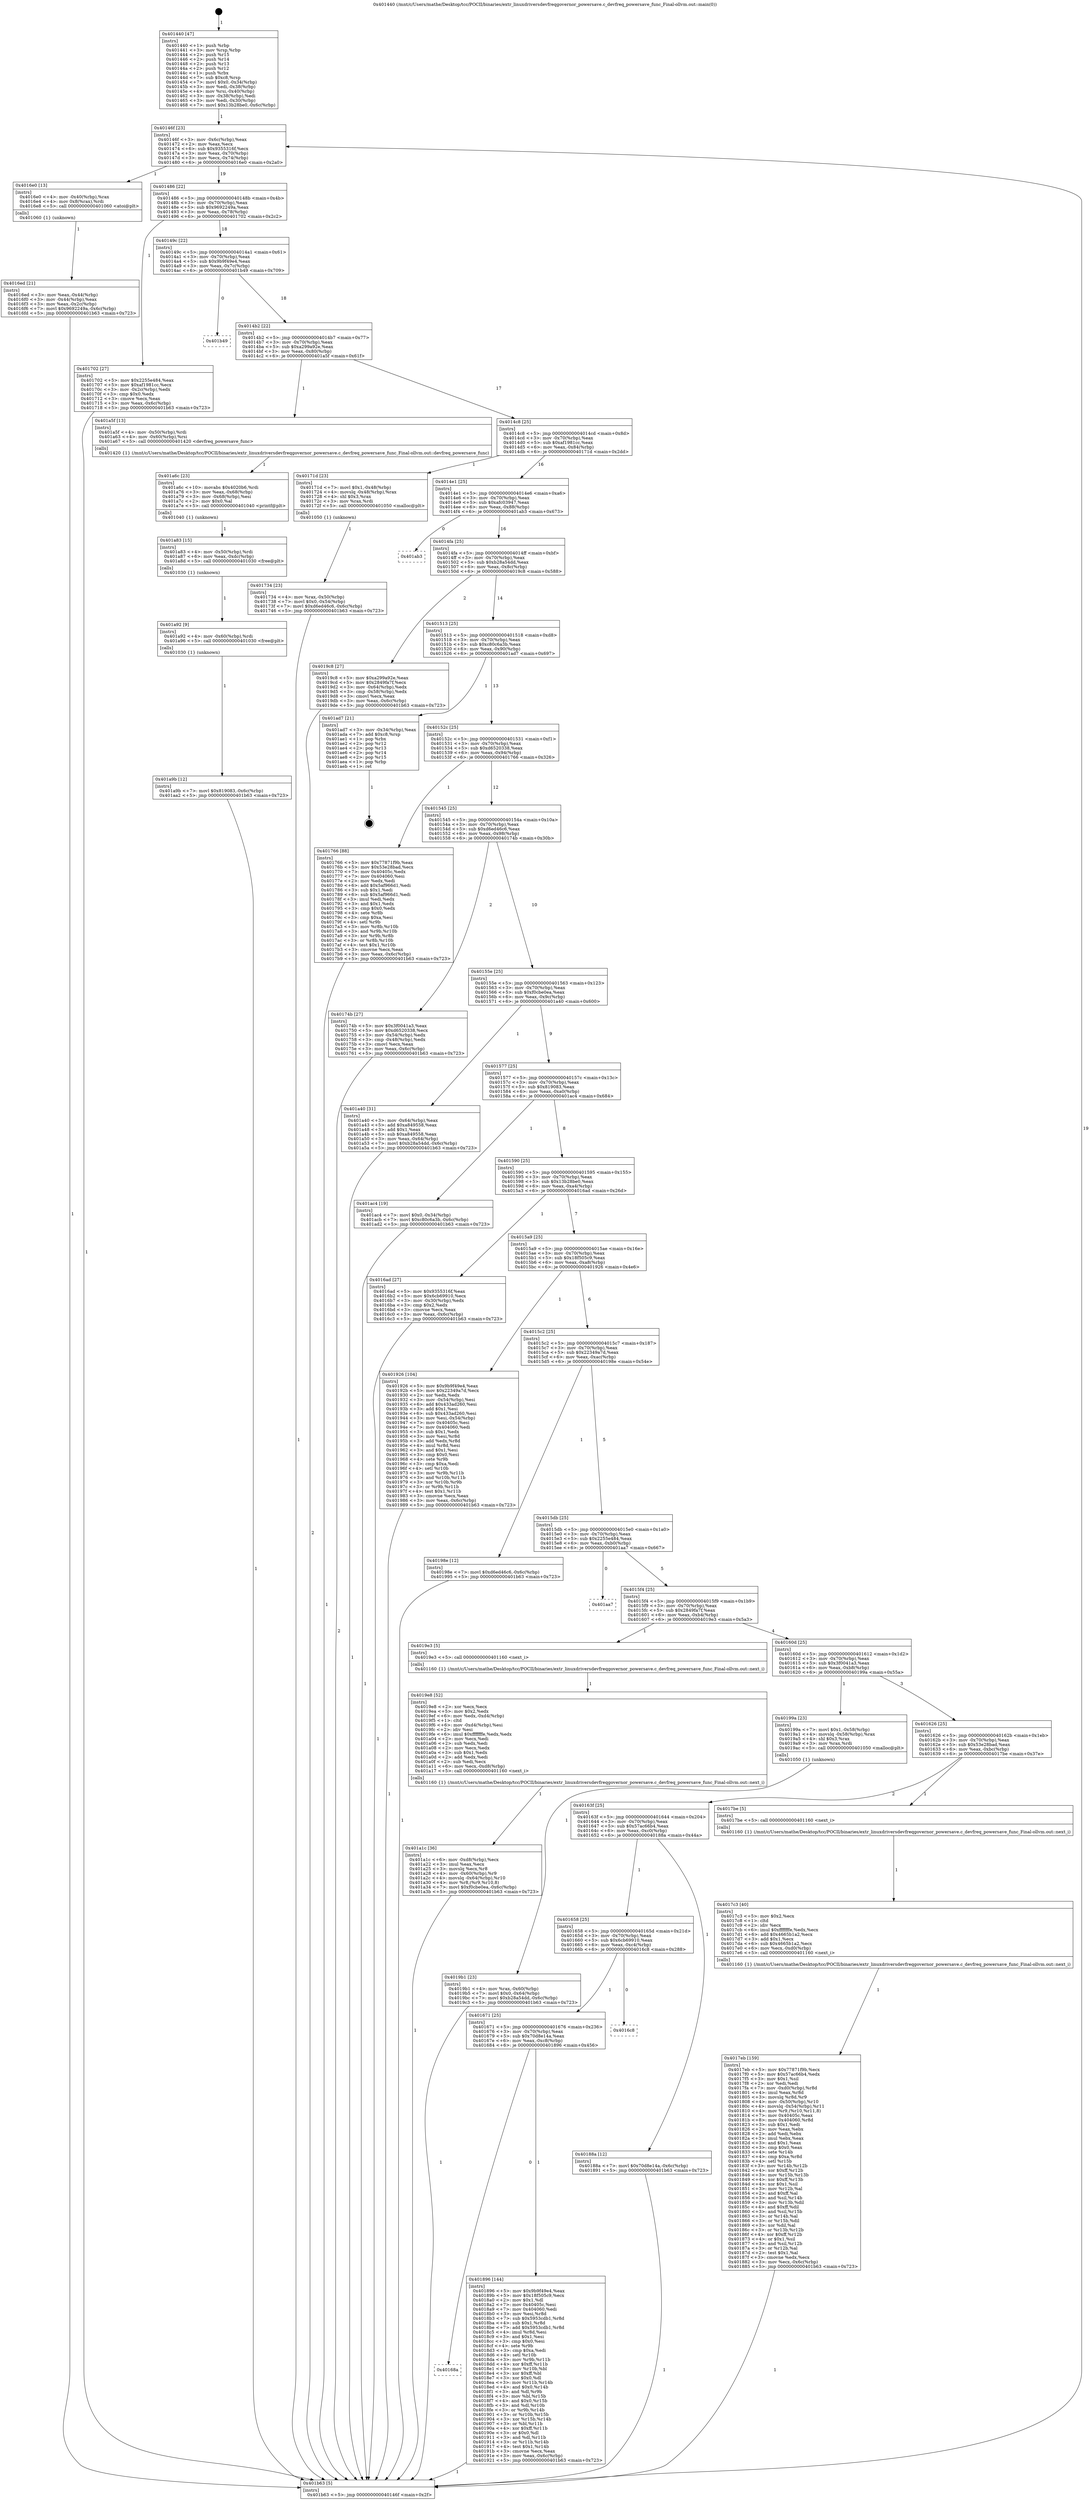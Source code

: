 digraph "0x401440" {
  label = "0x401440 (/mnt/c/Users/mathe/Desktop/tcc/POCII/binaries/extr_linuxdriversdevfreqgovernor_powersave.c_devfreq_powersave_func_Final-ollvm.out::main(0))"
  labelloc = "t"
  node[shape=record]

  Entry [label="",width=0.3,height=0.3,shape=circle,fillcolor=black,style=filled]
  "0x40146f" [label="{
     0x40146f [23]\l
     | [instrs]\l
     &nbsp;&nbsp;0x40146f \<+3\>: mov -0x6c(%rbp),%eax\l
     &nbsp;&nbsp;0x401472 \<+2\>: mov %eax,%ecx\l
     &nbsp;&nbsp;0x401474 \<+6\>: sub $0x9355316f,%ecx\l
     &nbsp;&nbsp;0x40147a \<+3\>: mov %eax,-0x70(%rbp)\l
     &nbsp;&nbsp;0x40147d \<+3\>: mov %ecx,-0x74(%rbp)\l
     &nbsp;&nbsp;0x401480 \<+6\>: je 00000000004016e0 \<main+0x2a0\>\l
  }"]
  "0x4016e0" [label="{
     0x4016e0 [13]\l
     | [instrs]\l
     &nbsp;&nbsp;0x4016e0 \<+4\>: mov -0x40(%rbp),%rax\l
     &nbsp;&nbsp;0x4016e4 \<+4\>: mov 0x8(%rax),%rdi\l
     &nbsp;&nbsp;0x4016e8 \<+5\>: call 0000000000401060 \<atoi@plt\>\l
     | [calls]\l
     &nbsp;&nbsp;0x401060 \{1\} (unknown)\l
  }"]
  "0x401486" [label="{
     0x401486 [22]\l
     | [instrs]\l
     &nbsp;&nbsp;0x401486 \<+5\>: jmp 000000000040148b \<main+0x4b\>\l
     &nbsp;&nbsp;0x40148b \<+3\>: mov -0x70(%rbp),%eax\l
     &nbsp;&nbsp;0x40148e \<+5\>: sub $0x9692249a,%eax\l
     &nbsp;&nbsp;0x401493 \<+3\>: mov %eax,-0x78(%rbp)\l
     &nbsp;&nbsp;0x401496 \<+6\>: je 0000000000401702 \<main+0x2c2\>\l
  }"]
  Exit [label="",width=0.3,height=0.3,shape=circle,fillcolor=black,style=filled,peripheries=2]
  "0x401702" [label="{
     0x401702 [27]\l
     | [instrs]\l
     &nbsp;&nbsp;0x401702 \<+5\>: mov $0x2255e484,%eax\l
     &nbsp;&nbsp;0x401707 \<+5\>: mov $0xaf1981cc,%ecx\l
     &nbsp;&nbsp;0x40170c \<+3\>: mov -0x2c(%rbp),%edx\l
     &nbsp;&nbsp;0x40170f \<+3\>: cmp $0x0,%edx\l
     &nbsp;&nbsp;0x401712 \<+3\>: cmove %ecx,%eax\l
     &nbsp;&nbsp;0x401715 \<+3\>: mov %eax,-0x6c(%rbp)\l
     &nbsp;&nbsp;0x401718 \<+5\>: jmp 0000000000401b63 \<main+0x723\>\l
  }"]
  "0x40149c" [label="{
     0x40149c [22]\l
     | [instrs]\l
     &nbsp;&nbsp;0x40149c \<+5\>: jmp 00000000004014a1 \<main+0x61\>\l
     &nbsp;&nbsp;0x4014a1 \<+3\>: mov -0x70(%rbp),%eax\l
     &nbsp;&nbsp;0x4014a4 \<+5\>: sub $0x9b9f49e4,%eax\l
     &nbsp;&nbsp;0x4014a9 \<+3\>: mov %eax,-0x7c(%rbp)\l
     &nbsp;&nbsp;0x4014ac \<+6\>: je 0000000000401b49 \<main+0x709\>\l
  }"]
  "0x401a9b" [label="{
     0x401a9b [12]\l
     | [instrs]\l
     &nbsp;&nbsp;0x401a9b \<+7\>: movl $0x819083,-0x6c(%rbp)\l
     &nbsp;&nbsp;0x401aa2 \<+5\>: jmp 0000000000401b63 \<main+0x723\>\l
  }"]
  "0x401b49" [label="{
     0x401b49\l
  }", style=dashed]
  "0x4014b2" [label="{
     0x4014b2 [22]\l
     | [instrs]\l
     &nbsp;&nbsp;0x4014b2 \<+5\>: jmp 00000000004014b7 \<main+0x77\>\l
     &nbsp;&nbsp;0x4014b7 \<+3\>: mov -0x70(%rbp),%eax\l
     &nbsp;&nbsp;0x4014ba \<+5\>: sub $0xa299a92e,%eax\l
     &nbsp;&nbsp;0x4014bf \<+3\>: mov %eax,-0x80(%rbp)\l
     &nbsp;&nbsp;0x4014c2 \<+6\>: je 0000000000401a5f \<main+0x61f\>\l
  }"]
  "0x401a92" [label="{
     0x401a92 [9]\l
     | [instrs]\l
     &nbsp;&nbsp;0x401a92 \<+4\>: mov -0x60(%rbp),%rdi\l
     &nbsp;&nbsp;0x401a96 \<+5\>: call 0000000000401030 \<free@plt\>\l
     | [calls]\l
     &nbsp;&nbsp;0x401030 \{1\} (unknown)\l
  }"]
  "0x401a5f" [label="{
     0x401a5f [13]\l
     | [instrs]\l
     &nbsp;&nbsp;0x401a5f \<+4\>: mov -0x50(%rbp),%rdi\l
     &nbsp;&nbsp;0x401a63 \<+4\>: mov -0x60(%rbp),%rsi\l
     &nbsp;&nbsp;0x401a67 \<+5\>: call 0000000000401420 \<devfreq_powersave_func\>\l
     | [calls]\l
     &nbsp;&nbsp;0x401420 \{1\} (/mnt/c/Users/mathe/Desktop/tcc/POCII/binaries/extr_linuxdriversdevfreqgovernor_powersave.c_devfreq_powersave_func_Final-ollvm.out::devfreq_powersave_func)\l
  }"]
  "0x4014c8" [label="{
     0x4014c8 [25]\l
     | [instrs]\l
     &nbsp;&nbsp;0x4014c8 \<+5\>: jmp 00000000004014cd \<main+0x8d\>\l
     &nbsp;&nbsp;0x4014cd \<+3\>: mov -0x70(%rbp),%eax\l
     &nbsp;&nbsp;0x4014d0 \<+5\>: sub $0xaf1981cc,%eax\l
     &nbsp;&nbsp;0x4014d5 \<+6\>: mov %eax,-0x84(%rbp)\l
     &nbsp;&nbsp;0x4014db \<+6\>: je 000000000040171d \<main+0x2dd\>\l
  }"]
  "0x401a83" [label="{
     0x401a83 [15]\l
     | [instrs]\l
     &nbsp;&nbsp;0x401a83 \<+4\>: mov -0x50(%rbp),%rdi\l
     &nbsp;&nbsp;0x401a87 \<+6\>: mov %eax,-0xdc(%rbp)\l
     &nbsp;&nbsp;0x401a8d \<+5\>: call 0000000000401030 \<free@plt\>\l
     | [calls]\l
     &nbsp;&nbsp;0x401030 \{1\} (unknown)\l
  }"]
  "0x40171d" [label="{
     0x40171d [23]\l
     | [instrs]\l
     &nbsp;&nbsp;0x40171d \<+7\>: movl $0x1,-0x48(%rbp)\l
     &nbsp;&nbsp;0x401724 \<+4\>: movslq -0x48(%rbp),%rax\l
     &nbsp;&nbsp;0x401728 \<+4\>: shl $0x3,%rax\l
     &nbsp;&nbsp;0x40172c \<+3\>: mov %rax,%rdi\l
     &nbsp;&nbsp;0x40172f \<+5\>: call 0000000000401050 \<malloc@plt\>\l
     | [calls]\l
     &nbsp;&nbsp;0x401050 \{1\} (unknown)\l
  }"]
  "0x4014e1" [label="{
     0x4014e1 [25]\l
     | [instrs]\l
     &nbsp;&nbsp;0x4014e1 \<+5\>: jmp 00000000004014e6 \<main+0xa6\>\l
     &nbsp;&nbsp;0x4014e6 \<+3\>: mov -0x70(%rbp),%eax\l
     &nbsp;&nbsp;0x4014e9 \<+5\>: sub $0xafc03947,%eax\l
     &nbsp;&nbsp;0x4014ee \<+6\>: mov %eax,-0x88(%rbp)\l
     &nbsp;&nbsp;0x4014f4 \<+6\>: je 0000000000401ab3 \<main+0x673\>\l
  }"]
  "0x401a6c" [label="{
     0x401a6c [23]\l
     | [instrs]\l
     &nbsp;&nbsp;0x401a6c \<+10\>: movabs $0x4020b6,%rdi\l
     &nbsp;&nbsp;0x401a76 \<+3\>: mov %eax,-0x68(%rbp)\l
     &nbsp;&nbsp;0x401a79 \<+3\>: mov -0x68(%rbp),%esi\l
     &nbsp;&nbsp;0x401a7c \<+2\>: mov $0x0,%al\l
     &nbsp;&nbsp;0x401a7e \<+5\>: call 0000000000401040 \<printf@plt\>\l
     | [calls]\l
     &nbsp;&nbsp;0x401040 \{1\} (unknown)\l
  }"]
  "0x401ab3" [label="{
     0x401ab3\l
  }", style=dashed]
  "0x4014fa" [label="{
     0x4014fa [25]\l
     | [instrs]\l
     &nbsp;&nbsp;0x4014fa \<+5\>: jmp 00000000004014ff \<main+0xbf\>\l
     &nbsp;&nbsp;0x4014ff \<+3\>: mov -0x70(%rbp),%eax\l
     &nbsp;&nbsp;0x401502 \<+5\>: sub $0xb28a54dd,%eax\l
     &nbsp;&nbsp;0x401507 \<+6\>: mov %eax,-0x8c(%rbp)\l
     &nbsp;&nbsp;0x40150d \<+6\>: je 00000000004019c8 \<main+0x588\>\l
  }"]
  "0x401a1c" [label="{
     0x401a1c [36]\l
     | [instrs]\l
     &nbsp;&nbsp;0x401a1c \<+6\>: mov -0xd8(%rbp),%ecx\l
     &nbsp;&nbsp;0x401a22 \<+3\>: imul %eax,%ecx\l
     &nbsp;&nbsp;0x401a25 \<+3\>: movslq %ecx,%r8\l
     &nbsp;&nbsp;0x401a28 \<+4\>: mov -0x60(%rbp),%r9\l
     &nbsp;&nbsp;0x401a2c \<+4\>: movslq -0x64(%rbp),%r10\l
     &nbsp;&nbsp;0x401a30 \<+4\>: mov %r8,(%r9,%r10,8)\l
     &nbsp;&nbsp;0x401a34 \<+7\>: movl $0xf0cbe0ea,-0x6c(%rbp)\l
     &nbsp;&nbsp;0x401a3b \<+5\>: jmp 0000000000401b63 \<main+0x723\>\l
  }"]
  "0x4019c8" [label="{
     0x4019c8 [27]\l
     | [instrs]\l
     &nbsp;&nbsp;0x4019c8 \<+5\>: mov $0xa299a92e,%eax\l
     &nbsp;&nbsp;0x4019cd \<+5\>: mov $0x2849fa7f,%ecx\l
     &nbsp;&nbsp;0x4019d2 \<+3\>: mov -0x64(%rbp),%edx\l
     &nbsp;&nbsp;0x4019d5 \<+3\>: cmp -0x58(%rbp),%edx\l
     &nbsp;&nbsp;0x4019d8 \<+3\>: cmovl %ecx,%eax\l
     &nbsp;&nbsp;0x4019db \<+3\>: mov %eax,-0x6c(%rbp)\l
     &nbsp;&nbsp;0x4019de \<+5\>: jmp 0000000000401b63 \<main+0x723\>\l
  }"]
  "0x401513" [label="{
     0x401513 [25]\l
     | [instrs]\l
     &nbsp;&nbsp;0x401513 \<+5\>: jmp 0000000000401518 \<main+0xd8\>\l
     &nbsp;&nbsp;0x401518 \<+3\>: mov -0x70(%rbp),%eax\l
     &nbsp;&nbsp;0x40151b \<+5\>: sub $0xc80c6a3b,%eax\l
     &nbsp;&nbsp;0x401520 \<+6\>: mov %eax,-0x90(%rbp)\l
     &nbsp;&nbsp;0x401526 \<+6\>: je 0000000000401ad7 \<main+0x697\>\l
  }"]
  "0x4019e8" [label="{
     0x4019e8 [52]\l
     | [instrs]\l
     &nbsp;&nbsp;0x4019e8 \<+2\>: xor %ecx,%ecx\l
     &nbsp;&nbsp;0x4019ea \<+5\>: mov $0x2,%edx\l
     &nbsp;&nbsp;0x4019ef \<+6\>: mov %edx,-0xd4(%rbp)\l
     &nbsp;&nbsp;0x4019f5 \<+1\>: cltd\l
     &nbsp;&nbsp;0x4019f6 \<+6\>: mov -0xd4(%rbp),%esi\l
     &nbsp;&nbsp;0x4019fc \<+2\>: idiv %esi\l
     &nbsp;&nbsp;0x4019fe \<+6\>: imul $0xfffffffe,%edx,%edx\l
     &nbsp;&nbsp;0x401a04 \<+2\>: mov %ecx,%edi\l
     &nbsp;&nbsp;0x401a06 \<+2\>: sub %edx,%edi\l
     &nbsp;&nbsp;0x401a08 \<+2\>: mov %ecx,%edx\l
     &nbsp;&nbsp;0x401a0a \<+3\>: sub $0x1,%edx\l
     &nbsp;&nbsp;0x401a0d \<+2\>: add %edx,%edi\l
     &nbsp;&nbsp;0x401a0f \<+2\>: sub %edi,%ecx\l
     &nbsp;&nbsp;0x401a11 \<+6\>: mov %ecx,-0xd8(%rbp)\l
     &nbsp;&nbsp;0x401a17 \<+5\>: call 0000000000401160 \<next_i\>\l
     | [calls]\l
     &nbsp;&nbsp;0x401160 \{1\} (/mnt/c/Users/mathe/Desktop/tcc/POCII/binaries/extr_linuxdriversdevfreqgovernor_powersave.c_devfreq_powersave_func_Final-ollvm.out::next_i)\l
  }"]
  "0x401ad7" [label="{
     0x401ad7 [21]\l
     | [instrs]\l
     &nbsp;&nbsp;0x401ad7 \<+3\>: mov -0x34(%rbp),%eax\l
     &nbsp;&nbsp;0x401ada \<+7\>: add $0xc8,%rsp\l
     &nbsp;&nbsp;0x401ae1 \<+1\>: pop %rbx\l
     &nbsp;&nbsp;0x401ae2 \<+2\>: pop %r12\l
     &nbsp;&nbsp;0x401ae4 \<+2\>: pop %r13\l
     &nbsp;&nbsp;0x401ae6 \<+2\>: pop %r14\l
     &nbsp;&nbsp;0x401ae8 \<+2\>: pop %r15\l
     &nbsp;&nbsp;0x401aea \<+1\>: pop %rbp\l
     &nbsp;&nbsp;0x401aeb \<+1\>: ret\l
  }"]
  "0x40152c" [label="{
     0x40152c [25]\l
     | [instrs]\l
     &nbsp;&nbsp;0x40152c \<+5\>: jmp 0000000000401531 \<main+0xf1\>\l
     &nbsp;&nbsp;0x401531 \<+3\>: mov -0x70(%rbp),%eax\l
     &nbsp;&nbsp;0x401534 \<+5\>: sub $0xd6520338,%eax\l
     &nbsp;&nbsp;0x401539 \<+6\>: mov %eax,-0x94(%rbp)\l
     &nbsp;&nbsp;0x40153f \<+6\>: je 0000000000401766 \<main+0x326\>\l
  }"]
  "0x4019b1" [label="{
     0x4019b1 [23]\l
     | [instrs]\l
     &nbsp;&nbsp;0x4019b1 \<+4\>: mov %rax,-0x60(%rbp)\l
     &nbsp;&nbsp;0x4019b5 \<+7\>: movl $0x0,-0x64(%rbp)\l
     &nbsp;&nbsp;0x4019bc \<+7\>: movl $0xb28a54dd,-0x6c(%rbp)\l
     &nbsp;&nbsp;0x4019c3 \<+5\>: jmp 0000000000401b63 \<main+0x723\>\l
  }"]
  "0x401766" [label="{
     0x401766 [88]\l
     | [instrs]\l
     &nbsp;&nbsp;0x401766 \<+5\>: mov $0x77871f9b,%eax\l
     &nbsp;&nbsp;0x40176b \<+5\>: mov $0x53e28bad,%ecx\l
     &nbsp;&nbsp;0x401770 \<+7\>: mov 0x40405c,%edx\l
     &nbsp;&nbsp;0x401777 \<+7\>: mov 0x404060,%esi\l
     &nbsp;&nbsp;0x40177e \<+2\>: mov %edx,%edi\l
     &nbsp;&nbsp;0x401780 \<+6\>: add $0x5af966d1,%edi\l
     &nbsp;&nbsp;0x401786 \<+3\>: sub $0x1,%edi\l
     &nbsp;&nbsp;0x401789 \<+6\>: sub $0x5af966d1,%edi\l
     &nbsp;&nbsp;0x40178f \<+3\>: imul %edi,%edx\l
     &nbsp;&nbsp;0x401792 \<+3\>: and $0x1,%edx\l
     &nbsp;&nbsp;0x401795 \<+3\>: cmp $0x0,%edx\l
     &nbsp;&nbsp;0x401798 \<+4\>: sete %r8b\l
     &nbsp;&nbsp;0x40179c \<+3\>: cmp $0xa,%esi\l
     &nbsp;&nbsp;0x40179f \<+4\>: setl %r9b\l
     &nbsp;&nbsp;0x4017a3 \<+3\>: mov %r8b,%r10b\l
     &nbsp;&nbsp;0x4017a6 \<+3\>: and %r9b,%r10b\l
     &nbsp;&nbsp;0x4017a9 \<+3\>: xor %r9b,%r8b\l
     &nbsp;&nbsp;0x4017ac \<+3\>: or %r8b,%r10b\l
     &nbsp;&nbsp;0x4017af \<+4\>: test $0x1,%r10b\l
     &nbsp;&nbsp;0x4017b3 \<+3\>: cmovne %ecx,%eax\l
     &nbsp;&nbsp;0x4017b6 \<+3\>: mov %eax,-0x6c(%rbp)\l
     &nbsp;&nbsp;0x4017b9 \<+5\>: jmp 0000000000401b63 \<main+0x723\>\l
  }"]
  "0x401545" [label="{
     0x401545 [25]\l
     | [instrs]\l
     &nbsp;&nbsp;0x401545 \<+5\>: jmp 000000000040154a \<main+0x10a\>\l
     &nbsp;&nbsp;0x40154a \<+3\>: mov -0x70(%rbp),%eax\l
     &nbsp;&nbsp;0x40154d \<+5\>: sub $0xd6ed46c6,%eax\l
     &nbsp;&nbsp;0x401552 \<+6\>: mov %eax,-0x98(%rbp)\l
     &nbsp;&nbsp;0x401558 \<+6\>: je 000000000040174b \<main+0x30b\>\l
  }"]
  "0x40168a" [label="{
     0x40168a\l
  }", style=dashed]
  "0x40174b" [label="{
     0x40174b [27]\l
     | [instrs]\l
     &nbsp;&nbsp;0x40174b \<+5\>: mov $0x3f0041a3,%eax\l
     &nbsp;&nbsp;0x401750 \<+5\>: mov $0xd6520338,%ecx\l
     &nbsp;&nbsp;0x401755 \<+3\>: mov -0x54(%rbp),%edx\l
     &nbsp;&nbsp;0x401758 \<+3\>: cmp -0x48(%rbp),%edx\l
     &nbsp;&nbsp;0x40175b \<+3\>: cmovl %ecx,%eax\l
     &nbsp;&nbsp;0x40175e \<+3\>: mov %eax,-0x6c(%rbp)\l
     &nbsp;&nbsp;0x401761 \<+5\>: jmp 0000000000401b63 \<main+0x723\>\l
  }"]
  "0x40155e" [label="{
     0x40155e [25]\l
     | [instrs]\l
     &nbsp;&nbsp;0x40155e \<+5\>: jmp 0000000000401563 \<main+0x123\>\l
     &nbsp;&nbsp;0x401563 \<+3\>: mov -0x70(%rbp),%eax\l
     &nbsp;&nbsp;0x401566 \<+5\>: sub $0xf0cbe0ea,%eax\l
     &nbsp;&nbsp;0x40156b \<+6\>: mov %eax,-0x9c(%rbp)\l
     &nbsp;&nbsp;0x401571 \<+6\>: je 0000000000401a40 \<main+0x600\>\l
  }"]
  "0x401896" [label="{
     0x401896 [144]\l
     | [instrs]\l
     &nbsp;&nbsp;0x401896 \<+5\>: mov $0x9b9f49e4,%eax\l
     &nbsp;&nbsp;0x40189b \<+5\>: mov $0x18f505c9,%ecx\l
     &nbsp;&nbsp;0x4018a0 \<+2\>: mov $0x1,%dl\l
     &nbsp;&nbsp;0x4018a2 \<+7\>: mov 0x40405c,%esi\l
     &nbsp;&nbsp;0x4018a9 \<+7\>: mov 0x404060,%edi\l
     &nbsp;&nbsp;0x4018b0 \<+3\>: mov %esi,%r8d\l
     &nbsp;&nbsp;0x4018b3 \<+7\>: sub $0x5953cdb1,%r8d\l
     &nbsp;&nbsp;0x4018ba \<+4\>: sub $0x1,%r8d\l
     &nbsp;&nbsp;0x4018be \<+7\>: add $0x5953cdb1,%r8d\l
     &nbsp;&nbsp;0x4018c5 \<+4\>: imul %r8d,%esi\l
     &nbsp;&nbsp;0x4018c9 \<+3\>: and $0x1,%esi\l
     &nbsp;&nbsp;0x4018cc \<+3\>: cmp $0x0,%esi\l
     &nbsp;&nbsp;0x4018cf \<+4\>: sete %r9b\l
     &nbsp;&nbsp;0x4018d3 \<+3\>: cmp $0xa,%edi\l
     &nbsp;&nbsp;0x4018d6 \<+4\>: setl %r10b\l
     &nbsp;&nbsp;0x4018da \<+3\>: mov %r9b,%r11b\l
     &nbsp;&nbsp;0x4018dd \<+4\>: xor $0xff,%r11b\l
     &nbsp;&nbsp;0x4018e1 \<+3\>: mov %r10b,%bl\l
     &nbsp;&nbsp;0x4018e4 \<+3\>: xor $0xff,%bl\l
     &nbsp;&nbsp;0x4018e7 \<+3\>: xor $0x0,%dl\l
     &nbsp;&nbsp;0x4018ea \<+3\>: mov %r11b,%r14b\l
     &nbsp;&nbsp;0x4018ed \<+4\>: and $0x0,%r14b\l
     &nbsp;&nbsp;0x4018f1 \<+3\>: and %dl,%r9b\l
     &nbsp;&nbsp;0x4018f4 \<+3\>: mov %bl,%r15b\l
     &nbsp;&nbsp;0x4018f7 \<+4\>: and $0x0,%r15b\l
     &nbsp;&nbsp;0x4018fb \<+3\>: and %dl,%r10b\l
     &nbsp;&nbsp;0x4018fe \<+3\>: or %r9b,%r14b\l
     &nbsp;&nbsp;0x401901 \<+3\>: or %r10b,%r15b\l
     &nbsp;&nbsp;0x401904 \<+3\>: xor %r15b,%r14b\l
     &nbsp;&nbsp;0x401907 \<+3\>: or %bl,%r11b\l
     &nbsp;&nbsp;0x40190a \<+4\>: xor $0xff,%r11b\l
     &nbsp;&nbsp;0x40190e \<+3\>: or $0x0,%dl\l
     &nbsp;&nbsp;0x401911 \<+3\>: and %dl,%r11b\l
     &nbsp;&nbsp;0x401914 \<+3\>: or %r11b,%r14b\l
     &nbsp;&nbsp;0x401917 \<+4\>: test $0x1,%r14b\l
     &nbsp;&nbsp;0x40191b \<+3\>: cmovne %ecx,%eax\l
     &nbsp;&nbsp;0x40191e \<+3\>: mov %eax,-0x6c(%rbp)\l
     &nbsp;&nbsp;0x401921 \<+5\>: jmp 0000000000401b63 \<main+0x723\>\l
  }"]
  "0x401a40" [label="{
     0x401a40 [31]\l
     | [instrs]\l
     &nbsp;&nbsp;0x401a40 \<+3\>: mov -0x64(%rbp),%eax\l
     &nbsp;&nbsp;0x401a43 \<+5\>: add $0xa849558,%eax\l
     &nbsp;&nbsp;0x401a48 \<+3\>: add $0x1,%eax\l
     &nbsp;&nbsp;0x401a4b \<+5\>: sub $0xa849558,%eax\l
     &nbsp;&nbsp;0x401a50 \<+3\>: mov %eax,-0x64(%rbp)\l
     &nbsp;&nbsp;0x401a53 \<+7\>: movl $0xb28a54dd,-0x6c(%rbp)\l
     &nbsp;&nbsp;0x401a5a \<+5\>: jmp 0000000000401b63 \<main+0x723\>\l
  }"]
  "0x401577" [label="{
     0x401577 [25]\l
     | [instrs]\l
     &nbsp;&nbsp;0x401577 \<+5\>: jmp 000000000040157c \<main+0x13c\>\l
     &nbsp;&nbsp;0x40157c \<+3\>: mov -0x70(%rbp),%eax\l
     &nbsp;&nbsp;0x40157f \<+5\>: sub $0x819083,%eax\l
     &nbsp;&nbsp;0x401584 \<+6\>: mov %eax,-0xa0(%rbp)\l
     &nbsp;&nbsp;0x40158a \<+6\>: je 0000000000401ac4 \<main+0x684\>\l
  }"]
  "0x401671" [label="{
     0x401671 [25]\l
     | [instrs]\l
     &nbsp;&nbsp;0x401671 \<+5\>: jmp 0000000000401676 \<main+0x236\>\l
     &nbsp;&nbsp;0x401676 \<+3\>: mov -0x70(%rbp),%eax\l
     &nbsp;&nbsp;0x401679 \<+5\>: sub $0x70d8e14a,%eax\l
     &nbsp;&nbsp;0x40167e \<+6\>: mov %eax,-0xc8(%rbp)\l
     &nbsp;&nbsp;0x401684 \<+6\>: je 0000000000401896 \<main+0x456\>\l
  }"]
  "0x401ac4" [label="{
     0x401ac4 [19]\l
     | [instrs]\l
     &nbsp;&nbsp;0x401ac4 \<+7\>: movl $0x0,-0x34(%rbp)\l
     &nbsp;&nbsp;0x401acb \<+7\>: movl $0xc80c6a3b,-0x6c(%rbp)\l
     &nbsp;&nbsp;0x401ad2 \<+5\>: jmp 0000000000401b63 \<main+0x723\>\l
  }"]
  "0x401590" [label="{
     0x401590 [25]\l
     | [instrs]\l
     &nbsp;&nbsp;0x401590 \<+5\>: jmp 0000000000401595 \<main+0x155\>\l
     &nbsp;&nbsp;0x401595 \<+3\>: mov -0x70(%rbp),%eax\l
     &nbsp;&nbsp;0x401598 \<+5\>: sub $0x13b28be0,%eax\l
     &nbsp;&nbsp;0x40159d \<+6\>: mov %eax,-0xa4(%rbp)\l
     &nbsp;&nbsp;0x4015a3 \<+6\>: je 00000000004016ad \<main+0x26d\>\l
  }"]
  "0x4016c8" [label="{
     0x4016c8\l
  }", style=dashed]
  "0x4016ad" [label="{
     0x4016ad [27]\l
     | [instrs]\l
     &nbsp;&nbsp;0x4016ad \<+5\>: mov $0x9355316f,%eax\l
     &nbsp;&nbsp;0x4016b2 \<+5\>: mov $0x6cb69910,%ecx\l
     &nbsp;&nbsp;0x4016b7 \<+3\>: mov -0x30(%rbp),%edx\l
     &nbsp;&nbsp;0x4016ba \<+3\>: cmp $0x2,%edx\l
     &nbsp;&nbsp;0x4016bd \<+3\>: cmovne %ecx,%eax\l
     &nbsp;&nbsp;0x4016c0 \<+3\>: mov %eax,-0x6c(%rbp)\l
     &nbsp;&nbsp;0x4016c3 \<+5\>: jmp 0000000000401b63 \<main+0x723\>\l
  }"]
  "0x4015a9" [label="{
     0x4015a9 [25]\l
     | [instrs]\l
     &nbsp;&nbsp;0x4015a9 \<+5\>: jmp 00000000004015ae \<main+0x16e\>\l
     &nbsp;&nbsp;0x4015ae \<+3\>: mov -0x70(%rbp),%eax\l
     &nbsp;&nbsp;0x4015b1 \<+5\>: sub $0x18f505c9,%eax\l
     &nbsp;&nbsp;0x4015b6 \<+6\>: mov %eax,-0xa8(%rbp)\l
     &nbsp;&nbsp;0x4015bc \<+6\>: je 0000000000401926 \<main+0x4e6\>\l
  }"]
  "0x401b63" [label="{
     0x401b63 [5]\l
     | [instrs]\l
     &nbsp;&nbsp;0x401b63 \<+5\>: jmp 000000000040146f \<main+0x2f\>\l
  }"]
  "0x401440" [label="{
     0x401440 [47]\l
     | [instrs]\l
     &nbsp;&nbsp;0x401440 \<+1\>: push %rbp\l
     &nbsp;&nbsp;0x401441 \<+3\>: mov %rsp,%rbp\l
     &nbsp;&nbsp;0x401444 \<+2\>: push %r15\l
     &nbsp;&nbsp;0x401446 \<+2\>: push %r14\l
     &nbsp;&nbsp;0x401448 \<+2\>: push %r13\l
     &nbsp;&nbsp;0x40144a \<+2\>: push %r12\l
     &nbsp;&nbsp;0x40144c \<+1\>: push %rbx\l
     &nbsp;&nbsp;0x40144d \<+7\>: sub $0xc8,%rsp\l
     &nbsp;&nbsp;0x401454 \<+7\>: movl $0x0,-0x34(%rbp)\l
     &nbsp;&nbsp;0x40145b \<+3\>: mov %edi,-0x38(%rbp)\l
     &nbsp;&nbsp;0x40145e \<+4\>: mov %rsi,-0x40(%rbp)\l
     &nbsp;&nbsp;0x401462 \<+3\>: mov -0x38(%rbp),%edi\l
     &nbsp;&nbsp;0x401465 \<+3\>: mov %edi,-0x30(%rbp)\l
     &nbsp;&nbsp;0x401468 \<+7\>: movl $0x13b28be0,-0x6c(%rbp)\l
  }"]
  "0x4016ed" [label="{
     0x4016ed [21]\l
     | [instrs]\l
     &nbsp;&nbsp;0x4016ed \<+3\>: mov %eax,-0x44(%rbp)\l
     &nbsp;&nbsp;0x4016f0 \<+3\>: mov -0x44(%rbp),%eax\l
     &nbsp;&nbsp;0x4016f3 \<+3\>: mov %eax,-0x2c(%rbp)\l
     &nbsp;&nbsp;0x4016f6 \<+7\>: movl $0x9692249a,-0x6c(%rbp)\l
     &nbsp;&nbsp;0x4016fd \<+5\>: jmp 0000000000401b63 \<main+0x723\>\l
  }"]
  "0x401734" [label="{
     0x401734 [23]\l
     | [instrs]\l
     &nbsp;&nbsp;0x401734 \<+4\>: mov %rax,-0x50(%rbp)\l
     &nbsp;&nbsp;0x401738 \<+7\>: movl $0x0,-0x54(%rbp)\l
     &nbsp;&nbsp;0x40173f \<+7\>: movl $0xd6ed46c6,-0x6c(%rbp)\l
     &nbsp;&nbsp;0x401746 \<+5\>: jmp 0000000000401b63 \<main+0x723\>\l
  }"]
  "0x401658" [label="{
     0x401658 [25]\l
     | [instrs]\l
     &nbsp;&nbsp;0x401658 \<+5\>: jmp 000000000040165d \<main+0x21d\>\l
     &nbsp;&nbsp;0x40165d \<+3\>: mov -0x70(%rbp),%eax\l
     &nbsp;&nbsp;0x401660 \<+5\>: sub $0x6cb69910,%eax\l
     &nbsp;&nbsp;0x401665 \<+6\>: mov %eax,-0xc4(%rbp)\l
     &nbsp;&nbsp;0x40166b \<+6\>: je 00000000004016c8 \<main+0x288\>\l
  }"]
  "0x401926" [label="{
     0x401926 [104]\l
     | [instrs]\l
     &nbsp;&nbsp;0x401926 \<+5\>: mov $0x9b9f49e4,%eax\l
     &nbsp;&nbsp;0x40192b \<+5\>: mov $0x22349a7d,%ecx\l
     &nbsp;&nbsp;0x401930 \<+2\>: xor %edx,%edx\l
     &nbsp;&nbsp;0x401932 \<+3\>: mov -0x54(%rbp),%esi\l
     &nbsp;&nbsp;0x401935 \<+6\>: add $0x433ad260,%esi\l
     &nbsp;&nbsp;0x40193b \<+3\>: add $0x1,%esi\l
     &nbsp;&nbsp;0x40193e \<+6\>: sub $0x433ad260,%esi\l
     &nbsp;&nbsp;0x401944 \<+3\>: mov %esi,-0x54(%rbp)\l
     &nbsp;&nbsp;0x401947 \<+7\>: mov 0x40405c,%esi\l
     &nbsp;&nbsp;0x40194e \<+7\>: mov 0x404060,%edi\l
     &nbsp;&nbsp;0x401955 \<+3\>: sub $0x1,%edx\l
     &nbsp;&nbsp;0x401958 \<+3\>: mov %esi,%r8d\l
     &nbsp;&nbsp;0x40195b \<+3\>: add %edx,%r8d\l
     &nbsp;&nbsp;0x40195e \<+4\>: imul %r8d,%esi\l
     &nbsp;&nbsp;0x401962 \<+3\>: and $0x1,%esi\l
     &nbsp;&nbsp;0x401965 \<+3\>: cmp $0x0,%esi\l
     &nbsp;&nbsp;0x401968 \<+4\>: sete %r9b\l
     &nbsp;&nbsp;0x40196c \<+3\>: cmp $0xa,%edi\l
     &nbsp;&nbsp;0x40196f \<+4\>: setl %r10b\l
     &nbsp;&nbsp;0x401973 \<+3\>: mov %r9b,%r11b\l
     &nbsp;&nbsp;0x401976 \<+3\>: and %r10b,%r11b\l
     &nbsp;&nbsp;0x401979 \<+3\>: xor %r10b,%r9b\l
     &nbsp;&nbsp;0x40197c \<+3\>: or %r9b,%r11b\l
     &nbsp;&nbsp;0x40197f \<+4\>: test $0x1,%r11b\l
     &nbsp;&nbsp;0x401983 \<+3\>: cmovne %ecx,%eax\l
     &nbsp;&nbsp;0x401986 \<+3\>: mov %eax,-0x6c(%rbp)\l
     &nbsp;&nbsp;0x401989 \<+5\>: jmp 0000000000401b63 \<main+0x723\>\l
  }"]
  "0x4015c2" [label="{
     0x4015c2 [25]\l
     | [instrs]\l
     &nbsp;&nbsp;0x4015c2 \<+5\>: jmp 00000000004015c7 \<main+0x187\>\l
     &nbsp;&nbsp;0x4015c7 \<+3\>: mov -0x70(%rbp),%eax\l
     &nbsp;&nbsp;0x4015ca \<+5\>: sub $0x22349a7d,%eax\l
     &nbsp;&nbsp;0x4015cf \<+6\>: mov %eax,-0xac(%rbp)\l
     &nbsp;&nbsp;0x4015d5 \<+6\>: je 000000000040198e \<main+0x54e\>\l
  }"]
  "0x40188a" [label="{
     0x40188a [12]\l
     | [instrs]\l
     &nbsp;&nbsp;0x40188a \<+7\>: movl $0x70d8e14a,-0x6c(%rbp)\l
     &nbsp;&nbsp;0x401891 \<+5\>: jmp 0000000000401b63 \<main+0x723\>\l
  }"]
  "0x40198e" [label="{
     0x40198e [12]\l
     | [instrs]\l
     &nbsp;&nbsp;0x40198e \<+7\>: movl $0xd6ed46c6,-0x6c(%rbp)\l
     &nbsp;&nbsp;0x401995 \<+5\>: jmp 0000000000401b63 \<main+0x723\>\l
  }"]
  "0x4015db" [label="{
     0x4015db [25]\l
     | [instrs]\l
     &nbsp;&nbsp;0x4015db \<+5\>: jmp 00000000004015e0 \<main+0x1a0\>\l
     &nbsp;&nbsp;0x4015e0 \<+3\>: mov -0x70(%rbp),%eax\l
     &nbsp;&nbsp;0x4015e3 \<+5\>: sub $0x2255e484,%eax\l
     &nbsp;&nbsp;0x4015e8 \<+6\>: mov %eax,-0xb0(%rbp)\l
     &nbsp;&nbsp;0x4015ee \<+6\>: je 0000000000401aa7 \<main+0x667\>\l
  }"]
  "0x4017eb" [label="{
     0x4017eb [159]\l
     | [instrs]\l
     &nbsp;&nbsp;0x4017eb \<+5\>: mov $0x77871f9b,%ecx\l
     &nbsp;&nbsp;0x4017f0 \<+5\>: mov $0x57ac66b4,%edx\l
     &nbsp;&nbsp;0x4017f5 \<+3\>: mov $0x1,%sil\l
     &nbsp;&nbsp;0x4017f8 \<+2\>: xor %edi,%edi\l
     &nbsp;&nbsp;0x4017fa \<+7\>: mov -0xd0(%rbp),%r8d\l
     &nbsp;&nbsp;0x401801 \<+4\>: imul %eax,%r8d\l
     &nbsp;&nbsp;0x401805 \<+3\>: movslq %r8d,%r9\l
     &nbsp;&nbsp;0x401808 \<+4\>: mov -0x50(%rbp),%r10\l
     &nbsp;&nbsp;0x40180c \<+4\>: movslq -0x54(%rbp),%r11\l
     &nbsp;&nbsp;0x401810 \<+4\>: mov %r9,(%r10,%r11,8)\l
     &nbsp;&nbsp;0x401814 \<+7\>: mov 0x40405c,%eax\l
     &nbsp;&nbsp;0x40181b \<+8\>: mov 0x404060,%r8d\l
     &nbsp;&nbsp;0x401823 \<+3\>: sub $0x1,%edi\l
     &nbsp;&nbsp;0x401826 \<+2\>: mov %eax,%ebx\l
     &nbsp;&nbsp;0x401828 \<+2\>: add %edi,%ebx\l
     &nbsp;&nbsp;0x40182a \<+3\>: imul %ebx,%eax\l
     &nbsp;&nbsp;0x40182d \<+3\>: and $0x1,%eax\l
     &nbsp;&nbsp;0x401830 \<+3\>: cmp $0x0,%eax\l
     &nbsp;&nbsp;0x401833 \<+4\>: sete %r14b\l
     &nbsp;&nbsp;0x401837 \<+4\>: cmp $0xa,%r8d\l
     &nbsp;&nbsp;0x40183b \<+4\>: setl %r15b\l
     &nbsp;&nbsp;0x40183f \<+3\>: mov %r14b,%r12b\l
     &nbsp;&nbsp;0x401842 \<+4\>: xor $0xff,%r12b\l
     &nbsp;&nbsp;0x401846 \<+3\>: mov %r15b,%r13b\l
     &nbsp;&nbsp;0x401849 \<+4\>: xor $0xff,%r13b\l
     &nbsp;&nbsp;0x40184d \<+4\>: xor $0x1,%sil\l
     &nbsp;&nbsp;0x401851 \<+3\>: mov %r12b,%al\l
     &nbsp;&nbsp;0x401854 \<+2\>: and $0xff,%al\l
     &nbsp;&nbsp;0x401856 \<+3\>: and %sil,%r14b\l
     &nbsp;&nbsp;0x401859 \<+3\>: mov %r13b,%dil\l
     &nbsp;&nbsp;0x40185c \<+4\>: and $0xff,%dil\l
     &nbsp;&nbsp;0x401860 \<+3\>: and %sil,%r15b\l
     &nbsp;&nbsp;0x401863 \<+3\>: or %r14b,%al\l
     &nbsp;&nbsp;0x401866 \<+3\>: or %r15b,%dil\l
     &nbsp;&nbsp;0x401869 \<+3\>: xor %dil,%al\l
     &nbsp;&nbsp;0x40186c \<+3\>: or %r13b,%r12b\l
     &nbsp;&nbsp;0x40186f \<+4\>: xor $0xff,%r12b\l
     &nbsp;&nbsp;0x401873 \<+4\>: or $0x1,%sil\l
     &nbsp;&nbsp;0x401877 \<+3\>: and %sil,%r12b\l
     &nbsp;&nbsp;0x40187a \<+3\>: or %r12b,%al\l
     &nbsp;&nbsp;0x40187d \<+2\>: test $0x1,%al\l
     &nbsp;&nbsp;0x40187f \<+3\>: cmovne %edx,%ecx\l
     &nbsp;&nbsp;0x401882 \<+3\>: mov %ecx,-0x6c(%rbp)\l
     &nbsp;&nbsp;0x401885 \<+5\>: jmp 0000000000401b63 \<main+0x723\>\l
  }"]
  "0x401aa7" [label="{
     0x401aa7\l
  }", style=dashed]
  "0x4015f4" [label="{
     0x4015f4 [25]\l
     | [instrs]\l
     &nbsp;&nbsp;0x4015f4 \<+5\>: jmp 00000000004015f9 \<main+0x1b9\>\l
     &nbsp;&nbsp;0x4015f9 \<+3\>: mov -0x70(%rbp),%eax\l
     &nbsp;&nbsp;0x4015fc \<+5\>: sub $0x2849fa7f,%eax\l
     &nbsp;&nbsp;0x401601 \<+6\>: mov %eax,-0xb4(%rbp)\l
     &nbsp;&nbsp;0x401607 \<+6\>: je 00000000004019e3 \<main+0x5a3\>\l
  }"]
  "0x4017c3" [label="{
     0x4017c3 [40]\l
     | [instrs]\l
     &nbsp;&nbsp;0x4017c3 \<+5\>: mov $0x2,%ecx\l
     &nbsp;&nbsp;0x4017c8 \<+1\>: cltd\l
     &nbsp;&nbsp;0x4017c9 \<+2\>: idiv %ecx\l
     &nbsp;&nbsp;0x4017cb \<+6\>: imul $0xfffffffe,%edx,%ecx\l
     &nbsp;&nbsp;0x4017d1 \<+6\>: add $0x4665b1a2,%ecx\l
     &nbsp;&nbsp;0x4017d7 \<+3\>: add $0x1,%ecx\l
     &nbsp;&nbsp;0x4017da \<+6\>: sub $0x4665b1a2,%ecx\l
     &nbsp;&nbsp;0x4017e0 \<+6\>: mov %ecx,-0xd0(%rbp)\l
     &nbsp;&nbsp;0x4017e6 \<+5\>: call 0000000000401160 \<next_i\>\l
     | [calls]\l
     &nbsp;&nbsp;0x401160 \{1\} (/mnt/c/Users/mathe/Desktop/tcc/POCII/binaries/extr_linuxdriversdevfreqgovernor_powersave.c_devfreq_powersave_func_Final-ollvm.out::next_i)\l
  }"]
  "0x4019e3" [label="{
     0x4019e3 [5]\l
     | [instrs]\l
     &nbsp;&nbsp;0x4019e3 \<+5\>: call 0000000000401160 \<next_i\>\l
     | [calls]\l
     &nbsp;&nbsp;0x401160 \{1\} (/mnt/c/Users/mathe/Desktop/tcc/POCII/binaries/extr_linuxdriversdevfreqgovernor_powersave.c_devfreq_powersave_func_Final-ollvm.out::next_i)\l
  }"]
  "0x40160d" [label="{
     0x40160d [25]\l
     | [instrs]\l
     &nbsp;&nbsp;0x40160d \<+5\>: jmp 0000000000401612 \<main+0x1d2\>\l
     &nbsp;&nbsp;0x401612 \<+3\>: mov -0x70(%rbp),%eax\l
     &nbsp;&nbsp;0x401615 \<+5\>: sub $0x3f0041a3,%eax\l
     &nbsp;&nbsp;0x40161a \<+6\>: mov %eax,-0xb8(%rbp)\l
     &nbsp;&nbsp;0x401620 \<+6\>: je 000000000040199a \<main+0x55a\>\l
  }"]
  "0x40163f" [label="{
     0x40163f [25]\l
     | [instrs]\l
     &nbsp;&nbsp;0x40163f \<+5\>: jmp 0000000000401644 \<main+0x204\>\l
     &nbsp;&nbsp;0x401644 \<+3\>: mov -0x70(%rbp),%eax\l
     &nbsp;&nbsp;0x401647 \<+5\>: sub $0x57ac66b4,%eax\l
     &nbsp;&nbsp;0x40164c \<+6\>: mov %eax,-0xc0(%rbp)\l
     &nbsp;&nbsp;0x401652 \<+6\>: je 000000000040188a \<main+0x44a\>\l
  }"]
  "0x40199a" [label="{
     0x40199a [23]\l
     | [instrs]\l
     &nbsp;&nbsp;0x40199a \<+7\>: movl $0x1,-0x58(%rbp)\l
     &nbsp;&nbsp;0x4019a1 \<+4\>: movslq -0x58(%rbp),%rax\l
     &nbsp;&nbsp;0x4019a5 \<+4\>: shl $0x3,%rax\l
     &nbsp;&nbsp;0x4019a9 \<+3\>: mov %rax,%rdi\l
     &nbsp;&nbsp;0x4019ac \<+5\>: call 0000000000401050 \<malloc@plt\>\l
     | [calls]\l
     &nbsp;&nbsp;0x401050 \{1\} (unknown)\l
  }"]
  "0x401626" [label="{
     0x401626 [25]\l
     | [instrs]\l
     &nbsp;&nbsp;0x401626 \<+5\>: jmp 000000000040162b \<main+0x1eb\>\l
     &nbsp;&nbsp;0x40162b \<+3\>: mov -0x70(%rbp),%eax\l
     &nbsp;&nbsp;0x40162e \<+5\>: sub $0x53e28bad,%eax\l
     &nbsp;&nbsp;0x401633 \<+6\>: mov %eax,-0xbc(%rbp)\l
     &nbsp;&nbsp;0x401639 \<+6\>: je 00000000004017be \<main+0x37e\>\l
  }"]
  "0x4017be" [label="{
     0x4017be [5]\l
     | [instrs]\l
     &nbsp;&nbsp;0x4017be \<+5\>: call 0000000000401160 \<next_i\>\l
     | [calls]\l
     &nbsp;&nbsp;0x401160 \{1\} (/mnt/c/Users/mathe/Desktop/tcc/POCII/binaries/extr_linuxdriversdevfreqgovernor_powersave.c_devfreq_powersave_func_Final-ollvm.out::next_i)\l
  }"]
  Entry -> "0x401440" [label=" 1"]
  "0x40146f" -> "0x4016e0" [label=" 1"]
  "0x40146f" -> "0x401486" [label=" 19"]
  "0x401ad7" -> Exit [label=" 1"]
  "0x401486" -> "0x401702" [label=" 1"]
  "0x401486" -> "0x40149c" [label=" 18"]
  "0x401ac4" -> "0x401b63" [label=" 1"]
  "0x40149c" -> "0x401b49" [label=" 0"]
  "0x40149c" -> "0x4014b2" [label=" 18"]
  "0x401a9b" -> "0x401b63" [label=" 1"]
  "0x4014b2" -> "0x401a5f" [label=" 1"]
  "0x4014b2" -> "0x4014c8" [label=" 17"]
  "0x401a92" -> "0x401a9b" [label=" 1"]
  "0x4014c8" -> "0x40171d" [label=" 1"]
  "0x4014c8" -> "0x4014e1" [label=" 16"]
  "0x401a83" -> "0x401a92" [label=" 1"]
  "0x4014e1" -> "0x401ab3" [label=" 0"]
  "0x4014e1" -> "0x4014fa" [label=" 16"]
  "0x401a6c" -> "0x401a83" [label=" 1"]
  "0x4014fa" -> "0x4019c8" [label=" 2"]
  "0x4014fa" -> "0x401513" [label=" 14"]
  "0x401a5f" -> "0x401a6c" [label=" 1"]
  "0x401513" -> "0x401ad7" [label=" 1"]
  "0x401513" -> "0x40152c" [label=" 13"]
  "0x401a40" -> "0x401b63" [label=" 1"]
  "0x40152c" -> "0x401766" [label=" 1"]
  "0x40152c" -> "0x401545" [label=" 12"]
  "0x401a1c" -> "0x401b63" [label=" 1"]
  "0x401545" -> "0x40174b" [label=" 2"]
  "0x401545" -> "0x40155e" [label=" 10"]
  "0x4019e8" -> "0x401a1c" [label=" 1"]
  "0x40155e" -> "0x401a40" [label=" 1"]
  "0x40155e" -> "0x401577" [label=" 9"]
  "0x4019e3" -> "0x4019e8" [label=" 1"]
  "0x401577" -> "0x401ac4" [label=" 1"]
  "0x401577" -> "0x401590" [label=" 8"]
  "0x4019b1" -> "0x401b63" [label=" 1"]
  "0x401590" -> "0x4016ad" [label=" 1"]
  "0x401590" -> "0x4015a9" [label=" 7"]
  "0x4016ad" -> "0x401b63" [label=" 1"]
  "0x401440" -> "0x40146f" [label=" 1"]
  "0x401b63" -> "0x40146f" [label=" 19"]
  "0x4016e0" -> "0x4016ed" [label=" 1"]
  "0x4016ed" -> "0x401b63" [label=" 1"]
  "0x401702" -> "0x401b63" [label=" 1"]
  "0x40171d" -> "0x401734" [label=" 1"]
  "0x401734" -> "0x401b63" [label=" 1"]
  "0x40174b" -> "0x401b63" [label=" 2"]
  "0x401766" -> "0x401b63" [label=" 1"]
  "0x40199a" -> "0x4019b1" [label=" 1"]
  "0x4015a9" -> "0x401926" [label=" 1"]
  "0x4015a9" -> "0x4015c2" [label=" 6"]
  "0x401926" -> "0x401b63" [label=" 1"]
  "0x4015c2" -> "0x40198e" [label=" 1"]
  "0x4015c2" -> "0x4015db" [label=" 5"]
  "0x401896" -> "0x401b63" [label=" 1"]
  "0x4015db" -> "0x401aa7" [label=" 0"]
  "0x4015db" -> "0x4015f4" [label=" 5"]
  "0x401671" -> "0x401896" [label=" 1"]
  "0x4015f4" -> "0x4019e3" [label=" 1"]
  "0x4015f4" -> "0x40160d" [label=" 4"]
  "0x4019c8" -> "0x401b63" [label=" 2"]
  "0x40160d" -> "0x40199a" [label=" 1"]
  "0x40160d" -> "0x401626" [label=" 3"]
  "0x401658" -> "0x401671" [label=" 1"]
  "0x401626" -> "0x4017be" [label=" 1"]
  "0x401626" -> "0x40163f" [label=" 2"]
  "0x4017be" -> "0x4017c3" [label=" 1"]
  "0x4017c3" -> "0x4017eb" [label=" 1"]
  "0x4017eb" -> "0x401b63" [label=" 1"]
  "0x401671" -> "0x40168a" [label=" 0"]
  "0x40163f" -> "0x40188a" [label=" 1"]
  "0x40163f" -> "0x401658" [label=" 1"]
  "0x40188a" -> "0x401b63" [label=" 1"]
  "0x40198e" -> "0x401b63" [label=" 1"]
  "0x401658" -> "0x4016c8" [label=" 0"]
}
